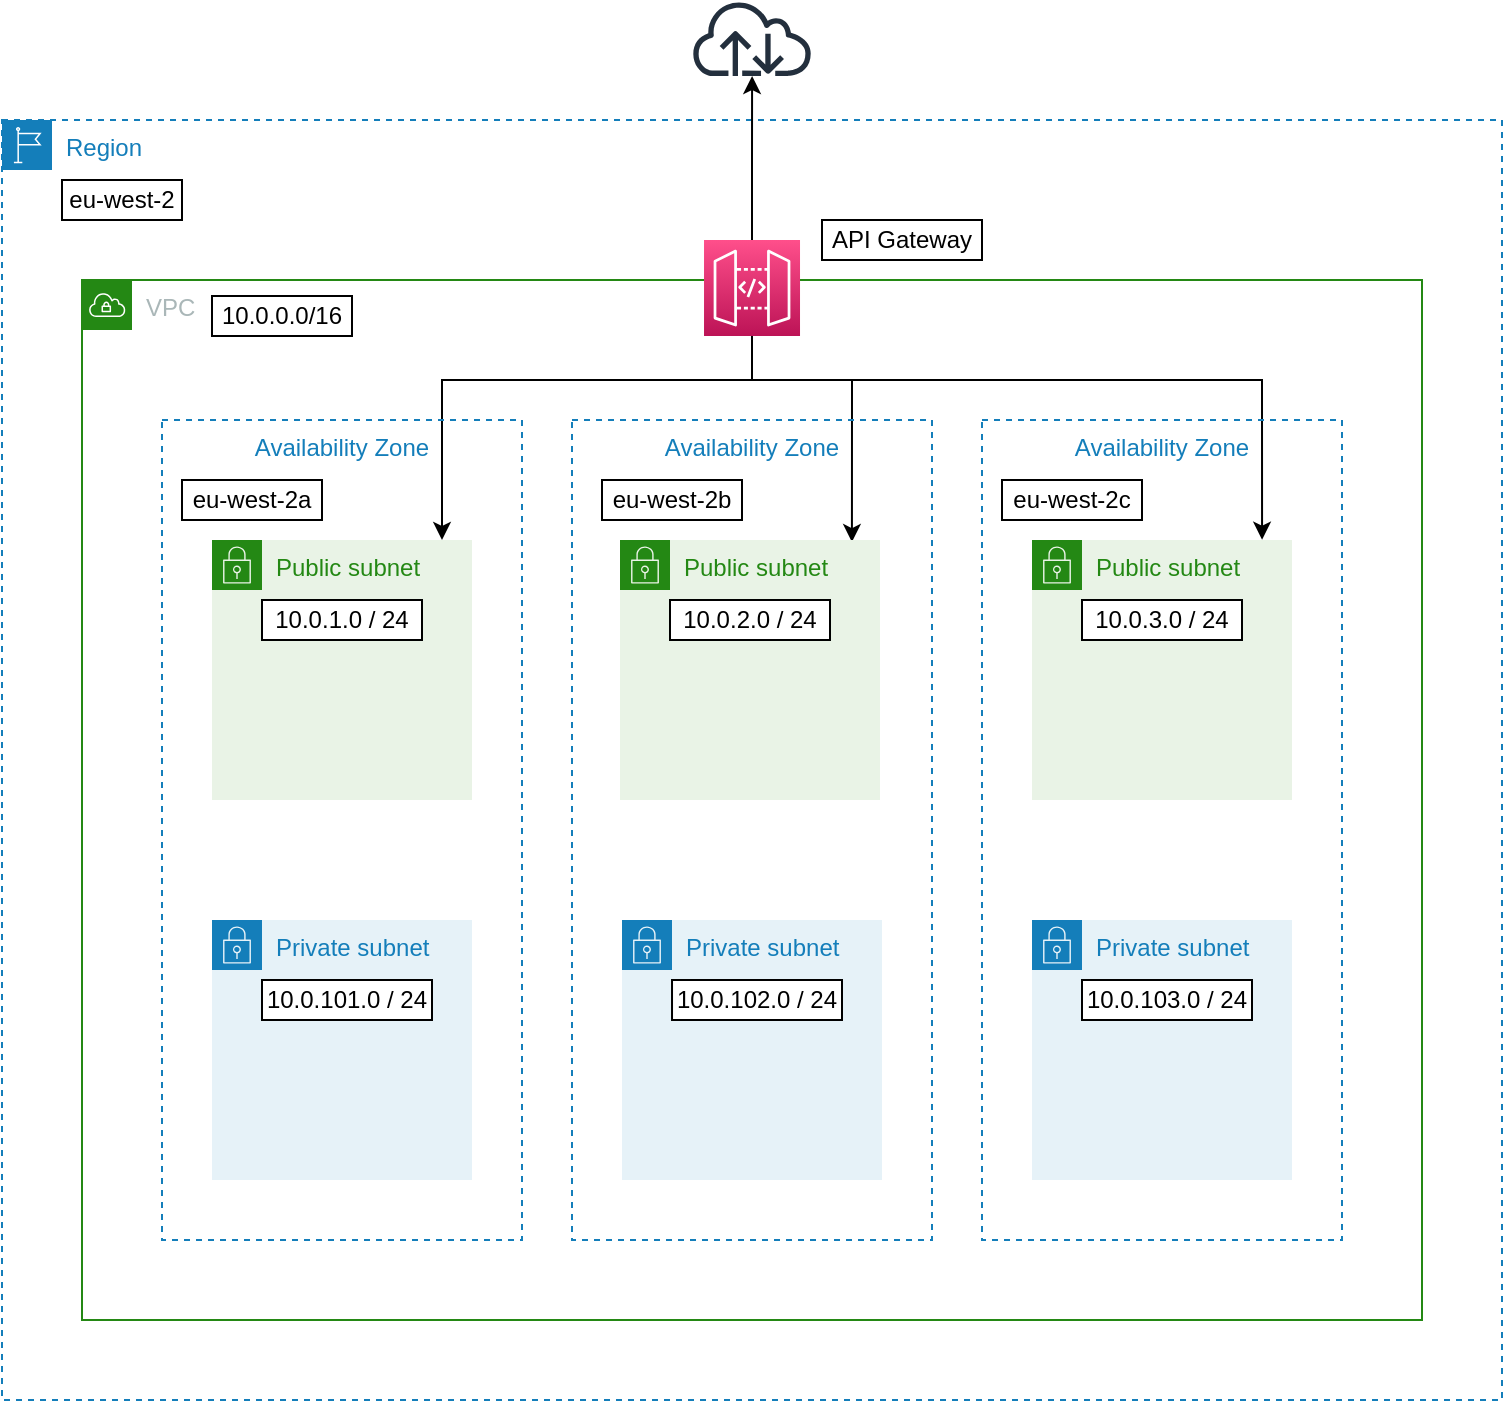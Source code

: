 <mxfile version="20.8.3" type="device"><diagram id="OHScvvN35DXadMg7Matl" name="Page-1"><mxGraphModel dx="1434" dy="756" grid="1" gridSize="10" guides="1" tooltips="1" connect="1" arrows="1" fold="1" page="1" pageScale="1" pageWidth="827" pageHeight="1169" math="0" shadow="0"><root><mxCell id="0"/><mxCell id="1" parent="0"/><mxCell id="yKDP_Cfq4sxHykeVOAsf-39" value="Region" style="points=[[0,0],[0.25,0],[0.5,0],[0.75,0],[1,0],[1,0.25],[1,0.5],[1,0.75],[1,1],[0.75,1],[0.5,1],[0.25,1],[0,1],[0,0.75],[0,0.5],[0,0.25]];outlineConnect=0;gradientColor=none;html=1;whiteSpace=wrap;fontSize=12;fontStyle=0;container=1;pointerEvents=0;collapsible=0;recursiveResize=0;shape=mxgraph.aws4.group;grIcon=mxgraph.aws4.group_region;strokeColor=#147EBA;fillColor=none;verticalAlign=top;align=left;spacingLeft=30;fontColor=#147EBA;dashed=1;" vertex="1" parent="1"><mxGeometry x="40" y="80" width="750" height="640" as="geometry"/></mxCell><mxCell id="yKDP_Cfq4sxHykeVOAsf-38" value="eu-west-2" style="whiteSpace=wrap;html=1;" vertex="1" parent="yKDP_Cfq4sxHykeVOAsf-39"><mxGeometry x="30" y="30" width="60" height="20" as="geometry"/></mxCell><mxCell id="yKDP_Cfq4sxHykeVOAsf-59" value="API Gateway" style="whiteSpace=wrap;html=1;" vertex="1" parent="yKDP_Cfq4sxHykeVOAsf-39"><mxGeometry x="410" y="50" width="80" height="20" as="geometry"/></mxCell><mxCell id="yKDP_Cfq4sxHykeVOAsf-40" value="VPC" style="points=[[0,0],[0.25,0],[0.5,0],[0.75,0],[1,0],[1,0.25],[1,0.5],[1,0.75],[1,1],[0.75,1],[0.5,1],[0.25,1],[0,1],[0,0.75],[0,0.5],[0,0.25]];outlineConnect=0;gradientColor=none;html=1;whiteSpace=wrap;fontSize=12;fontStyle=0;container=1;pointerEvents=0;collapsible=0;recursiveResize=0;shape=mxgraph.aws4.group;grIcon=mxgraph.aws4.group_vpc;strokeColor=#248814;fillColor=none;verticalAlign=top;align=left;spacingLeft=30;fontColor=#AAB7B8;dashed=0;" vertex="1" parent="1"><mxGeometry x="80" y="160" width="670" height="520" as="geometry"/></mxCell><mxCell id="yKDP_Cfq4sxHykeVOAsf-56" value="" style="edgeStyle=orthogonalEdgeStyle;rounded=0;orthogonalLoop=1;jettySize=auto;html=1;" edge="1" parent="yKDP_Cfq4sxHykeVOAsf-40" source="yKDP_Cfq4sxHykeVOAsf-42" target="yKDP_Cfq4sxHykeVOAsf-50"><mxGeometry relative="1" as="geometry"><Array as="points"><mxPoint x="335" y="50"/><mxPoint x="180" y="50"/></Array></mxGeometry></mxCell><mxCell id="yKDP_Cfq4sxHykeVOAsf-57" value="" style="edgeStyle=orthogonalEdgeStyle;rounded=0;orthogonalLoop=1;jettySize=auto;html=1;entryX=0.892;entryY=0.008;entryDx=0;entryDy=0;entryPerimeter=0;" edge="1" parent="yKDP_Cfq4sxHykeVOAsf-40" source="yKDP_Cfq4sxHykeVOAsf-42" target="yKDP_Cfq4sxHykeVOAsf-51"><mxGeometry relative="1" as="geometry"><Array as="points"><mxPoint x="335" y="50"/><mxPoint x="385" y="50"/></Array></mxGeometry></mxCell><mxCell id="yKDP_Cfq4sxHykeVOAsf-58" style="edgeStyle=orthogonalEdgeStyle;rounded=0;orthogonalLoop=1;jettySize=auto;html=1;entryX=0.778;entryY=0.146;entryDx=0;entryDy=0;entryPerimeter=0;" edge="1" parent="yKDP_Cfq4sxHykeVOAsf-40" source="yKDP_Cfq4sxHykeVOAsf-42" target="yKDP_Cfq4sxHykeVOAsf-46"><mxGeometry relative="1" as="geometry"><Array as="points"><mxPoint x="335" y="50"/><mxPoint x="590" y="50"/></Array></mxGeometry></mxCell><mxCell id="yKDP_Cfq4sxHykeVOAsf-42" value="" style="sketch=0;points=[[0,0,0],[0.25,0,0],[0.5,0,0],[0.75,0,0],[1,0,0],[0,1,0],[0.25,1,0],[0.5,1,0],[0.75,1,0],[1,1,0],[0,0.25,0],[0,0.5,0],[0,0.75,0],[1,0.25,0],[1,0.5,0],[1,0.75,0]];outlineConnect=0;fontColor=#232F3E;gradientColor=#FF4F8B;gradientDirection=north;fillColor=#BC1356;strokeColor=#ffffff;dashed=0;verticalLabelPosition=bottom;verticalAlign=top;align=center;html=1;fontSize=12;fontStyle=0;aspect=fixed;shape=mxgraph.aws4.resourceIcon;resIcon=mxgraph.aws4.api_gateway;" vertex="1" parent="yKDP_Cfq4sxHykeVOAsf-40"><mxGeometry x="311.01" y="-20" width="48" height="48" as="geometry"/></mxCell><mxCell id="yKDP_Cfq4sxHykeVOAsf-44" value="Availability Zone" style="fillColor=none;strokeColor=#147EBA;dashed=1;verticalAlign=top;fontStyle=0;fontColor=#147EBA;" vertex="1" parent="yKDP_Cfq4sxHykeVOAsf-40"><mxGeometry x="40" y="70" width="180" height="410" as="geometry"/></mxCell><mxCell id="yKDP_Cfq4sxHykeVOAsf-46" value="Availability Zone" style="fillColor=none;strokeColor=#147EBA;dashed=1;verticalAlign=top;fontStyle=0;fontColor=#147EBA;" vertex="1" parent="yKDP_Cfq4sxHykeVOAsf-40"><mxGeometry x="450" y="70" width="180" height="410" as="geometry"/></mxCell><mxCell id="yKDP_Cfq4sxHykeVOAsf-45" value="Availability Zone" style="fillColor=none;strokeColor=#147EBA;dashed=1;verticalAlign=top;fontStyle=0;fontColor=#147EBA;" vertex="1" parent="yKDP_Cfq4sxHykeVOAsf-40"><mxGeometry x="245" y="70" width="180" height="410" as="geometry"/></mxCell><mxCell id="yKDP_Cfq4sxHykeVOAsf-47" value="eu-west-2a" style="whiteSpace=wrap;html=1;" vertex="1" parent="yKDP_Cfq4sxHykeVOAsf-40"><mxGeometry x="50" y="100" width="70" height="20" as="geometry"/></mxCell><mxCell id="yKDP_Cfq4sxHykeVOAsf-48" value="eu-west-2b" style="whiteSpace=wrap;html=1;" vertex="1" parent="yKDP_Cfq4sxHykeVOAsf-40"><mxGeometry x="260" y="100" width="70" height="20" as="geometry"/></mxCell><mxCell id="yKDP_Cfq4sxHykeVOAsf-49" value="eu-west-2c" style="whiteSpace=wrap;html=1;" vertex="1" parent="yKDP_Cfq4sxHykeVOAsf-40"><mxGeometry x="460" y="100" width="70" height="20" as="geometry"/></mxCell><mxCell id="yKDP_Cfq4sxHykeVOAsf-50" value="Public subnet" style="points=[[0,0],[0.25,0],[0.5,0],[0.75,0],[1,0],[1,0.25],[1,0.5],[1,0.75],[1,1],[0.75,1],[0.5,1],[0.25,1],[0,1],[0,0.75],[0,0.5],[0,0.25]];outlineConnect=0;gradientColor=none;html=1;whiteSpace=wrap;fontSize=12;fontStyle=0;container=1;pointerEvents=0;collapsible=0;recursiveResize=0;shape=mxgraph.aws4.group;grIcon=mxgraph.aws4.group_security_group;grStroke=0;strokeColor=#248814;fillColor=#E9F3E6;verticalAlign=top;align=left;spacingLeft=30;fontColor=#248814;dashed=0;" vertex="1" parent="yKDP_Cfq4sxHykeVOAsf-40"><mxGeometry x="65" y="130" width="130" height="130" as="geometry"/></mxCell><mxCell id="yKDP_Cfq4sxHykeVOAsf-61" value="10.0.1.0 / 24" style="whiteSpace=wrap;html=1;" vertex="1" parent="yKDP_Cfq4sxHykeVOAsf-50"><mxGeometry x="25" y="30" width="80" height="20" as="geometry"/></mxCell><mxCell id="yKDP_Cfq4sxHykeVOAsf-51" value="Public subnet" style="points=[[0,0],[0.25,0],[0.5,0],[0.75,0],[1,0],[1,0.25],[1,0.5],[1,0.75],[1,1],[0.75,1],[0.5,1],[0.25,1],[0,1],[0,0.75],[0,0.5],[0,0.25]];outlineConnect=0;gradientColor=none;html=1;whiteSpace=wrap;fontSize=12;fontStyle=0;container=1;pointerEvents=0;collapsible=0;recursiveResize=0;shape=mxgraph.aws4.group;grIcon=mxgraph.aws4.group_security_group;grStroke=0;strokeColor=#248814;fillColor=#E9F3E6;verticalAlign=top;align=left;spacingLeft=30;fontColor=#248814;dashed=0;" vertex="1" parent="yKDP_Cfq4sxHykeVOAsf-40"><mxGeometry x="269" y="130" width="130" height="130" as="geometry"/></mxCell><mxCell id="yKDP_Cfq4sxHykeVOAsf-62" value="10.0.2.0 / 24" style="whiteSpace=wrap;html=1;" vertex="1" parent="yKDP_Cfq4sxHykeVOAsf-51"><mxGeometry x="25" y="30" width="80" height="20" as="geometry"/></mxCell><mxCell id="yKDP_Cfq4sxHykeVOAsf-52" value="Public subnet" style="points=[[0,0],[0.25,0],[0.5,0],[0.75,0],[1,0],[1,0.25],[1,0.5],[1,0.75],[1,1],[0.75,1],[0.5,1],[0.25,1],[0,1],[0,0.75],[0,0.5],[0,0.25]];outlineConnect=0;gradientColor=none;html=1;whiteSpace=wrap;fontSize=12;fontStyle=0;container=1;pointerEvents=0;collapsible=0;recursiveResize=0;shape=mxgraph.aws4.group;grIcon=mxgraph.aws4.group_security_group;grStroke=0;strokeColor=#248814;fillColor=#E9F3E6;verticalAlign=top;align=left;spacingLeft=30;fontColor=#248814;dashed=0;" vertex="1" parent="yKDP_Cfq4sxHykeVOAsf-40"><mxGeometry x="475" y="130" width="130" height="130" as="geometry"/></mxCell><mxCell id="yKDP_Cfq4sxHykeVOAsf-63" value="10.0.3.0 / 24" style="whiteSpace=wrap;html=1;" vertex="1" parent="yKDP_Cfq4sxHykeVOAsf-52"><mxGeometry x="25" y="30" width="80" height="20" as="geometry"/></mxCell><mxCell id="yKDP_Cfq4sxHykeVOAsf-53" value="Private subnet" style="points=[[0,0],[0.25,0],[0.5,0],[0.75,0],[1,0],[1,0.25],[1,0.5],[1,0.75],[1,1],[0.75,1],[0.5,1],[0.25,1],[0,1],[0,0.75],[0,0.5],[0,0.25]];outlineConnect=0;gradientColor=none;html=1;whiteSpace=wrap;fontSize=12;fontStyle=0;container=1;pointerEvents=0;collapsible=0;recursiveResize=0;shape=mxgraph.aws4.group;grIcon=mxgraph.aws4.group_security_group;grStroke=0;strokeColor=#147EBA;fillColor=#E6F2F8;verticalAlign=top;align=left;spacingLeft=30;fontColor=#147EBA;dashed=0;" vertex="1" parent="yKDP_Cfq4sxHykeVOAsf-40"><mxGeometry x="65" y="320" width="130" height="130" as="geometry"/></mxCell><mxCell id="yKDP_Cfq4sxHykeVOAsf-64" value="10.0.101.0 / 24" style="whiteSpace=wrap;html=1;" vertex="1" parent="yKDP_Cfq4sxHykeVOAsf-53"><mxGeometry x="25" y="30" width="85" height="20" as="geometry"/></mxCell><mxCell id="yKDP_Cfq4sxHykeVOAsf-54" value="Private subnet" style="points=[[0,0],[0.25,0],[0.5,0],[0.75,0],[1,0],[1,0.25],[1,0.5],[1,0.75],[1,1],[0.75,1],[0.5,1],[0.25,1],[0,1],[0,0.75],[0,0.5],[0,0.25]];outlineConnect=0;gradientColor=none;html=1;whiteSpace=wrap;fontSize=12;fontStyle=0;container=1;pointerEvents=0;collapsible=0;recursiveResize=0;shape=mxgraph.aws4.group;grIcon=mxgraph.aws4.group_security_group;grStroke=0;strokeColor=#147EBA;fillColor=#E6F2F8;verticalAlign=top;align=left;spacingLeft=30;fontColor=#147EBA;dashed=0;" vertex="1" parent="yKDP_Cfq4sxHykeVOAsf-40"><mxGeometry x="270" y="320" width="130" height="130" as="geometry"/></mxCell><mxCell id="yKDP_Cfq4sxHykeVOAsf-65" value="10.0.102.0 / 24" style="whiteSpace=wrap;html=1;" vertex="1" parent="yKDP_Cfq4sxHykeVOAsf-54"><mxGeometry x="25.01" y="30" width="84.99" height="20" as="geometry"/></mxCell><mxCell id="yKDP_Cfq4sxHykeVOAsf-55" value="Private subnet" style="points=[[0,0],[0.25,0],[0.5,0],[0.75,0],[1,0],[1,0.25],[1,0.5],[1,0.75],[1,1],[0.75,1],[0.5,1],[0.25,1],[0,1],[0,0.75],[0,0.5],[0,0.25]];outlineConnect=0;gradientColor=none;html=1;whiteSpace=wrap;fontSize=12;fontStyle=0;container=1;pointerEvents=0;collapsible=0;recursiveResize=0;shape=mxgraph.aws4.group;grIcon=mxgraph.aws4.group_security_group;grStroke=0;strokeColor=#147EBA;fillColor=#E6F2F8;verticalAlign=top;align=left;spacingLeft=30;fontColor=#147EBA;dashed=0;" vertex="1" parent="yKDP_Cfq4sxHykeVOAsf-40"><mxGeometry x="475" y="320" width="130" height="130" as="geometry"/></mxCell><mxCell id="yKDP_Cfq4sxHykeVOAsf-66" value="10.0.103.0 / 24" style="whiteSpace=wrap;html=1;" vertex="1" parent="yKDP_Cfq4sxHykeVOAsf-55"><mxGeometry x="25" y="30" width="85" height="20" as="geometry"/></mxCell><mxCell id="yKDP_Cfq4sxHykeVOAsf-60" value="10.0.0.0/16" style="whiteSpace=wrap;html=1;" vertex="1" parent="yKDP_Cfq4sxHykeVOAsf-40"><mxGeometry x="65" y="8" width="70" height="20" as="geometry"/></mxCell><mxCell id="yKDP_Cfq4sxHykeVOAsf-41" value="" style="sketch=0;outlineConnect=0;fontColor=#232F3E;gradientColor=none;fillColor=#232F3D;strokeColor=none;dashed=0;verticalLabelPosition=bottom;verticalAlign=top;align=center;html=1;fontSize=12;fontStyle=0;aspect=fixed;pointerEvents=1;shape=mxgraph.aws4.internet;" vertex="1" parent="1"><mxGeometry x="384.13" y="20" width="61.75" height="38" as="geometry"/></mxCell><mxCell id="yKDP_Cfq4sxHykeVOAsf-43" value="" style="edgeStyle=orthogonalEdgeStyle;rounded=0;orthogonalLoop=1;jettySize=auto;html=1;" edge="1" parent="1" source="yKDP_Cfq4sxHykeVOAsf-42" target="yKDP_Cfq4sxHykeVOAsf-41"><mxGeometry relative="1" as="geometry"/></mxCell></root></mxGraphModel></diagram></mxfile>